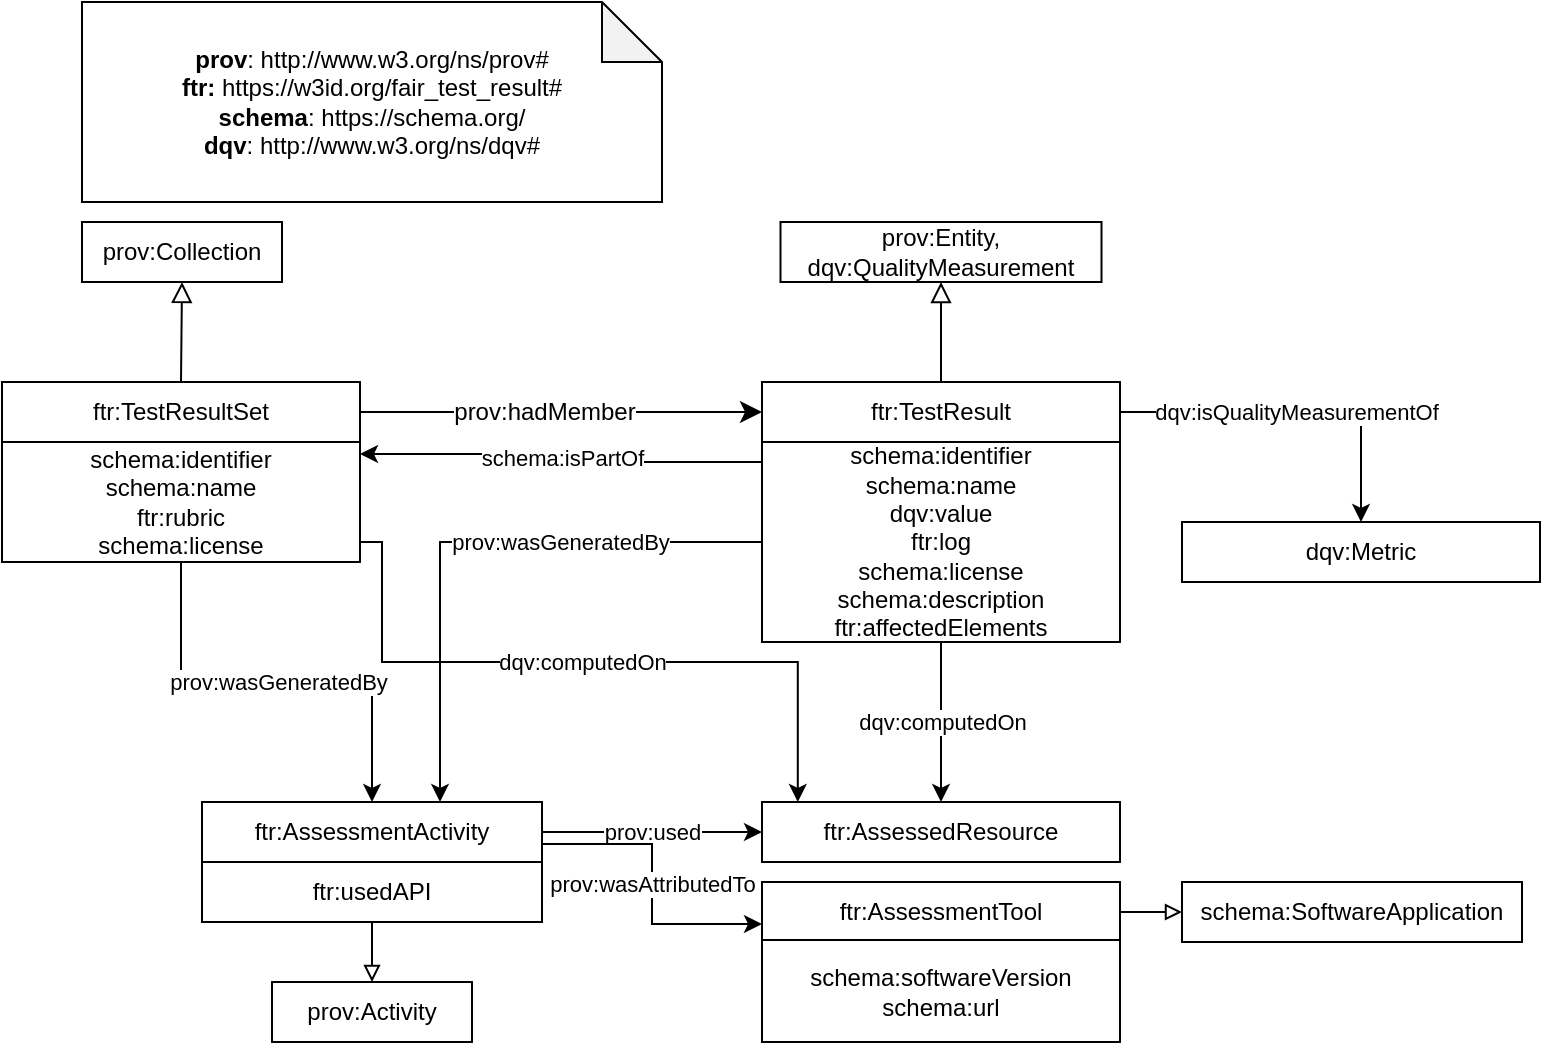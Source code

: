 <mxfile version="23.0.2" type="device">
  <diagram name="Page-1" id="vlnbumIxQ-X_5d-MInLh">
    <mxGraphModel dx="1050" dy="546" grid="1" gridSize="10" guides="1" tooltips="1" connect="1" arrows="1" fold="1" page="1" pageScale="1" pageWidth="850" pageHeight="1100" math="0" shadow="0">
      <root>
        <mxCell id="0" />
        <mxCell id="1" parent="0" />
        <mxCell id="vI-MFLkhHtfMaqCm2XP_-1" value="" style="endArrow=block;html=1;fontColor=#000099;exitX=0.5;exitY=0;exitDx=0;exitDy=0;endFill=0;entryX=0.5;entryY=1;entryDx=0;entryDy=0;endSize=8;arcSize=0;rounded=0;" edge="1" source="vI-MFLkhHtfMaqCm2XP_-10" target="vI-MFLkhHtfMaqCm2XP_-2" parent="1">
          <mxGeometry width="50" height="50" relative="1" as="geometry">
            <mxPoint x="-45" y="180" as="sourcePoint" />
            <mxPoint x="113.0" y="180" as="targetPoint" />
          </mxGeometry>
        </mxCell>
        <mxCell id="vI-MFLkhHtfMaqCm2XP_-2" value="prov:Collection" style="rounded=0;whiteSpace=wrap;html=1;snapToPoint=1;points=[[0.1,0],[0.2,0],[0.3,0],[0.4,0],[0.5,0],[0.6,0],[0.7,0],[0.8,0],[0.9,0],[0,0.1],[0,0.3],[0,0.5],[0,0.7],[0,0.9],[0.1,1],[0.2,1],[0.3,1],[0.4,1],[0.5,1],[0.6,1],[0.7,1],[0.8,1],[0.9,1],[1,0.1],[1,0.3],[1,0.5],[1,0.7],[1,0.9]];" vertex="1" parent="1">
          <mxGeometry x="180" y="140" width="100" height="30" as="geometry" />
        </mxCell>
        <mxCell id="vI-MFLkhHtfMaqCm2XP_-6" value="" style="endArrow=classic;html=1;exitX=1;exitY=0.5;exitDx=0;exitDy=0;entryX=0;entryY=0.5;entryDx=0;entryDy=0;endSize=8;arcSize=0;rounded=0;" edge="1" source="vI-MFLkhHtfMaqCm2XP_-10" target="vI-MFLkhHtfMaqCm2XP_-12" parent="1">
          <mxGeometry width="50" height="50" relative="1" as="geometry">
            <mxPoint x="210" y="328.33" as="sourcePoint" />
            <mxPoint x="422.0" y="328.33" as="targetPoint" />
          </mxGeometry>
        </mxCell>
        <mxCell id="vI-MFLkhHtfMaqCm2XP_-7" value="prov:hadMember" style="text;html=1;align=center;verticalAlign=middle;resizable=0;points=[];labelBackgroundColor=#ffffff;" vertex="1" connectable="0" parent="vI-MFLkhHtfMaqCm2XP_-6">
          <mxGeometry x="-0.127" relative="1" as="geometry">
            <mxPoint x="4.17" as="offset" />
          </mxGeometry>
        </mxCell>
        <mxCell id="vI-MFLkhHtfMaqCm2XP_-8" value="&lt;div&gt;&lt;b&gt;prov&lt;/b&gt;: http://www.w3.org/ns/prov#&lt;/div&gt;&lt;div&gt;&lt;b&gt;ftr:&lt;/b&gt; https://w3id.org/fair_test_result#&lt;br&gt;&lt;b&gt;schema&lt;/b&gt;: https://schema.org/&lt;/div&gt;&lt;div&gt;&lt;b&gt;dqv&lt;/b&gt;: http://www.w3.org/ns/dqv#&lt;/div&gt;" style="shape=note;whiteSpace=wrap;html=1;backgroundOutline=1;darkOpacity=0.05;" vertex="1" parent="1">
          <mxGeometry x="180" y="30" width="290" height="100" as="geometry" />
        </mxCell>
        <mxCell id="vI-MFLkhHtfMaqCm2XP_-19" value="prov:wasGeneratedBy" style="edgeStyle=orthogonalEdgeStyle;rounded=0;orthogonalLoop=1;jettySize=auto;html=1;exitX=0.5;exitY=1;exitDx=0;exitDy=0;entryX=0.5;entryY=0;entryDx=0;entryDy=0;" edge="1" parent="1" source="vI-MFLkhHtfMaqCm2XP_-9" target="vI-MFLkhHtfMaqCm2XP_-18">
          <mxGeometry relative="1" as="geometry" />
        </mxCell>
        <mxCell id="vI-MFLkhHtfMaqCm2XP_-33" value="dqv:computedOn" style="edgeStyle=orthogonalEdgeStyle;rounded=0;orthogonalLoop=1;jettySize=auto;html=1;exitX=1;exitY=0.7;exitDx=0;exitDy=0;entryX=0.1;entryY=0;entryDx=0;entryDy=0;" edge="1" parent="1" source="vI-MFLkhHtfMaqCm2XP_-9" target="vI-MFLkhHtfMaqCm2XP_-21">
          <mxGeometry relative="1" as="geometry">
            <Array as="points">
              <mxPoint x="319" y="300" />
              <mxPoint x="330" y="300" />
              <mxPoint x="330" y="360" />
              <mxPoint x="538" y="360" />
            </Array>
          </mxGeometry>
        </mxCell>
        <mxCell id="vI-MFLkhHtfMaqCm2XP_-9" value="schema:identifier&lt;br&gt;schema:name&lt;br&gt;ftr:rubric&lt;br&gt;schema:license" style="rounded=0;whiteSpace=wrap;html=1;snapToPoint=1;points=[[0.1,0],[0.2,0],[0.3,0],[0.4,0],[0.5,0],[0.6,0],[0.7,0],[0.8,0],[0.9,0],[0,0.1],[0,0.3],[0,0.5],[0,0.7],[0,0.9],[0.1,1],[0.2,1],[0.3,1],[0.4,1],[0.5,1],[0.6,1],[0.7,1],[0.8,1],[0.9,1],[1,0.1],[1,0.3],[1,0.5],[1,0.7],[1,0.9]];" vertex="1" parent="1">
          <mxGeometry x="140" y="250" width="179" height="60" as="geometry" />
        </mxCell>
        <mxCell id="vI-MFLkhHtfMaqCm2XP_-10" value="ftr:TestResultSet" style="rounded=0;whiteSpace=wrap;html=1;snapToPoint=1;points=[[0.1,0],[0.2,0],[0.3,0],[0.4,0],[0.5,0],[0.6,0],[0.7,0],[0.8,0],[0.9,0],[0,0.1],[0,0.3],[0,0.5],[0,0.7],[0,0.9],[0.1,1],[0.2,1],[0.3,1],[0.4,1],[0.5,1],[0.6,1],[0.7,1],[0.8,1],[0.9,1],[1,0.1],[1,0.3],[1,0.5],[1,0.7],[1,0.9]];" vertex="1" parent="1">
          <mxGeometry x="140" y="220.0" width="179" height="30" as="geometry" />
        </mxCell>
        <mxCell id="vI-MFLkhHtfMaqCm2XP_-20" value="prov:wasGeneratedBy" style="edgeStyle=orthogonalEdgeStyle;rounded=0;orthogonalLoop=1;jettySize=auto;html=1;exitX=0;exitY=0.5;exitDx=0;exitDy=0;entryX=0.7;entryY=0;entryDx=0;entryDy=0;" edge="1" parent="1" source="vI-MFLkhHtfMaqCm2XP_-11" target="vI-MFLkhHtfMaqCm2XP_-18">
          <mxGeometry x="-0.307" relative="1" as="geometry">
            <mxPoint x="400" y="430" as="targetPoint" />
            <mxPoint as="offset" />
          </mxGeometry>
        </mxCell>
        <mxCell id="vI-MFLkhHtfMaqCm2XP_-23" value="dqv:computedOn" style="edgeStyle=orthogonalEdgeStyle;rounded=0;orthogonalLoop=1;jettySize=auto;html=1;exitX=0.5;exitY=1;exitDx=0;exitDy=0;entryX=0.5;entryY=0;entryDx=0;entryDy=0;" edge="1" parent="1" source="vI-MFLkhHtfMaqCm2XP_-11" target="vI-MFLkhHtfMaqCm2XP_-21">
          <mxGeometry relative="1" as="geometry" />
        </mxCell>
        <mxCell id="vI-MFLkhHtfMaqCm2XP_-37" value="schema:isPartOf" style="edgeStyle=orthogonalEdgeStyle;rounded=0;orthogonalLoop=1;jettySize=auto;html=1;exitX=0;exitY=0.1;exitDx=0;exitDy=0;entryX=1;entryY=0.1;entryDx=0;entryDy=0;" edge="1" parent="1" source="vI-MFLkhHtfMaqCm2XP_-11" target="vI-MFLkhHtfMaqCm2XP_-9">
          <mxGeometry relative="1" as="geometry" />
        </mxCell>
        <mxCell id="vI-MFLkhHtfMaqCm2XP_-11" value="schema:identifier&lt;br&gt;schema:name&lt;br&gt;dqv:value&lt;br&gt;ftr:log&lt;br&gt;schema:license&lt;br&gt;schema:description&lt;br&gt;ftr:affectedElements" style="rounded=0;whiteSpace=wrap;html=1;snapToPoint=1;points=[[0.1,0],[0.2,0],[0.3,0],[0.4,0],[0.5,0],[0.6,0],[0.7,0],[0.8,0],[0.9,0],[0,0.1],[0,0.3],[0,0.5],[0,0.7],[0,0.9],[0.1,1],[0.2,1],[0.3,1],[0.4,1],[0.5,1],[0.6,1],[0.7,1],[0.8,1],[0.9,1],[1,0.1],[1,0.3],[1,0.5],[1,0.7],[1,0.9]];" vertex="1" parent="1">
          <mxGeometry x="520" y="250" width="179" height="100" as="geometry" />
        </mxCell>
        <mxCell id="vI-MFLkhHtfMaqCm2XP_-17" value="dqv:isQualityMeasurementOf" style="edgeStyle=orthogonalEdgeStyle;rounded=0;orthogonalLoop=1;jettySize=auto;html=1;exitX=1;exitY=0.5;exitDx=0;exitDy=0;" edge="1" parent="1" source="vI-MFLkhHtfMaqCm2XP_-12" target="vI-MFLkhHtfMaqCm2XP_-16">
          <mxGeometry relative="1" as="geometry" />
        </mxCell>
        <mxCell id="vI-MFLkhHtfMaqCm2XP_-12" value="ftr:TestResult" style="rounded=0;whiteSpace=wrap;html=1;snapToPoint=1;points=[[0.1,0],[0.2,0],[0.3,0],[0.4,0],[0.5,0],[0.6,0],[0.7,0],[0.8,0],[0.9,0],[0,0.1],[0,0.3],[0,0.5],[0,0.7],[0,0.9],[0.1,1],[0.2,1],[0.3,1],[0.4,1],[0.5,1],[0.6,1],[0.7,1],[0.8,1],[0.9,1],[1,0.1],[1,0.3],[1,0.5],[1,0.7],[1,0.9]];" vertex="1" parent="1">
          <mxGeometry x="520" y="220.0" width="179" height="30" as="geometry" />
        </mxCell>
        <mxCell id="vI-MFLkhHtfMaqCm2XP_-13" value="prov:Entity, &lt;br&gt;dqv:QualityMeasurement" style="rounded=0;whiteSpace=wrap;html=1;snapToPoint=1;points=[[0.1,0],[0.2,0],[0.3,0],[0.4,0],[0.5,0],[0.6,0],[0.7,0],[0.8,0],[0.9,0],[0,0.1],[0,0.3],[0,0.5],[0,0.7],[0,0.9],[0.1,1],[0.2,1],[0.3,1],[0.4,1],[0.5,1],[0.6,1],[0.7,1],[0.8,1],[0.9,1],[1,0.1],[1,0.3],[1,0.5],[1,0.7],[1,0.9]];" vertex="1" parent="1">
          <mxGeometry x="529.25" y="140" width="160.5" height="30" as="geometry" />
        </mxCell>
        <mxCell id="vI-MFLkhHtfMaqCm2XP_-14" value="" style="endArrow=block;html=1;fontColor=#000099;exitX=0.5;exitY=0;exitDx=0;exitDy=0;endFill=0;entryX=0.5;entryY=1;entryDx=0;entryDy=0;endSize=8;arcSize=0;rounded=0;" edge="1" parent="1" source="vI-MFLkhHtfMaqCm2XP_-12" target="vI-MFLkhHtfMaqCm2XP_-13">
          <mxGeometry width="50" height="50" relative="1" as="geometry">
            <mxPoint x="270" y="250" as="sourcePoint" />
            <mxPoint x="270" y="180" as="targetPoint" />
          </mxGeometry>
        </mxCell>
        <mxCell id="vI-MFLkhHtfMaqCm2XP_-16" value="dqv:Metric" style="rounded=0;whiteSpace=wrap;html=1;snapToPoint=1;points=[[0.1,0],[0.2,0],[0.3,0],[0.4,0],[0.5,0],[0.6,0],[0.7,0],[0.8,0],[0.9,0],[0,0.1],[0,0.3],[0,0.5],[0,0.7],[0,0.9],[0.1,1],[0.2,1],[0.3,1],[0.4,1],[0.5,1],[0.6,1],[0.7,1],[0.8,1],[0.9,1],[1,0.1],[1,0.3],[1,0.5],[1,0.7],[1,0.9]];" vertex="1" parent="1">
          <mxGeometry x="730" y="290.0" width="179" height="30" as="geometry" />
        </mxCell>
        <mxCell id="vI-MFLkhHtfMaqCm2XP_-22" value="prov:used" style="edgeStyle=orthogonalEdgeStyle;rounded=0;orthogonalLoop=1;jettySize=auto;html=1;exitX=1;exitY=0.5;exitDx=0;exitDy=0;" edge="1" parent="1" source="vI-MFLkhHtfMaqCm2XP_-18" target="vI-MFLkhHtfMaqCm2XP_-21">
          <mxGeometry relative="1" as="geometry" />
        </mxCell>
        <mxCell id="vI-MFLkhHtfMaqCm2XP_-25" style="edgeStyle=orthogonalEdgeStyle;rounded=0;orthogonalLoop=1;jettySize=auto;html=1;exitX=0.5;exitY=1;exitDx=0;exitDy=0;entryX=0.5;entryY=0;entryDx=0;entryDy=0;endArrow=block;endFill=0;" edge="1" parent="1" source="vI-MFLkhHtfMaqCm2XP_-18" target="vI-MFLkhHtfMaqCm2XP_-24">
          <mxGeometry relative="1" as="geometry" />
        </mxCell>
        <mxCell id="vI-MFLkhHtfMaqCm2XP_-18" value="ftr:AssessmentActivity" style="rounded=0;whiteSpace=wrap;html=1;snapToPoint=1;points=[[0.1,0],[0.2,0],[0.3,0],[0.4,0],[0.5,0],[0.6,0],[0.7,0],[0.8,0],[0.9,0],[0,0.1],[0,0.3],[0,0.5],[0,0.7],[0,0.9],[0.1,1],[0.2,1],[0.3,1],[0.4,1],[0.5,1],[0.6,1],[0.7,1],[0.8,1],[0.9,1],[1,0.1],[1,0.3],[1,0.5],[1,0.7],[1,0.9]];" vertex="1" parent="1">
          <mxGeometry x="240" y="430" width="170" height="30" as="geometry" />
        </mxCell>
        <mxCell id="vI-MFLkhHtfMaqCm2XP_-21" value="ftr:AssessedResource" style="rounded=0;whiteSpace=wrap;html=1;snapToPoint=1;points=[[0.1,0],[0.2,0],[0.3,0],[0.4,0],[0.5,0],[0.6,0],[0.7,0],[0.8,0],[0.9,0],[0,0.1],[0,0.3],[0,0.5],[0,0.7],[0,0.9],[0.1,1],[0.2,1],[0.3,1],[0.4,1],[0.5,1],[0.6,1],[0.7,1],[0.8,1],[0.9,1],[1,0.1],[1,0.3],[1,0.5],[1,0.7],[1,0.9]];" vertex="1" parent="1">
          <mxGeometry x="520" y="430.0" width="179" height="30" as="geometry" />
        </mxCell>
        <mxCell id="vI-MFLkhHtfMaqCm2XP_-24" value="prov:Activity" style="rounded=0;whiteSpace=wrap;html=1;snapToPoint=1;points=[[0.1,0],[0.2,0],[0.3,0],[0.4,0],[0.5,0],[0.6,0],[0.7,0],[0.8,0],[0.9,0],[0,0.1],[0,0.3],[0,0.5],[0,0.7],[0,0.9],[0.1,1],[0.2,1],[0.3,1],[0.4,1],[0.5,1],[0.6,1],[0.7,1],[0.8,1],[0.9,1],[1,0.1],[1,0.3],[1,0.5],[1,0.7],[1,0.9]];" vertex="1" parent="1">
          <mxGeometry x="275" y="520" width="100" height="30" as="geometry" />
        </mxCell>
        <mxCell id="vI-MFLkhHtfMaqCm2XP_-26" value="ftr:usedAPI" style="rounded=0;whiteSpace=wrap;html=1;snapToPoint=1;points=[[0.1,0],[0.2,0],[0.3,0],[0.4,0],[0.5,0],[0.6,0],[0.7,0],[0.8,0],[0.9,0],[0,0.1],[0,0.3],[0,0.5],[0,0.7],[0,0.9],[0.1,1],[0.2,1],[0.3,1],[0.4,1],[0.5,1],[0.6,1],[0.7,1],[0.8,1],[0.9,1],[1,0.1],[1,0.3],[1,0.5],[1,0.7],[1,0.9]];" vertex="1" parent="1">
          <mxGeometry x="240" y="460" width="170" height="30" as="geometry" />
        </mxCell>
        <mxCell id="vI-MFLkhHtfMaqCm2XP_-31" style="edgeStyle=orthogonalEdgeStyle;rounded=0;orthogonalLoop=1;jettySize=auto;html=1;exitX=1;exitY=0.5;exitDx=0;exitDy=0;entryX=0;entryY=0.5;entryDx=0;entryDy=0;endArrow=block;endFill=0;" edge="1" parent="1" source="vI-MFLkhHtfMaqCm2XP_-27" target="vI-MFLkhHtfMaqCm2XP_-30">
          <mxGeometry relative="1" as="geometry" />
        </mxCell>
        <mxCell id="vI-MFLkhHtfMaqCm2XP_-27" value="ftr:AssessmentTool" style="rounded=0;whiteSpace=wrap;html=1;snapToPoint=1;points=[[0.1,0],[0.2,0],[0.3,0],[0.4,0],[0.5,0],[0.6,0],[0.7,0],[0.8,0],[0.9,0],[0,0.1],[0,0.3],[0,0.5],[0,0.7],[0,0.9],[0.1,1],[0.2,1],[0.3,1],[0.4,1],[0.5,1],[0.6,1],[0.7,1],[0.8,1],[0.9,1],[1,0.1],[1,0.3],[1,0.5],[1,0.7],[1,0.9]];" vertex="1" parent="1">
          <mxGeometry x="520" y="470.0" width="179" height="30" as="geometry" />
        </mxCell>
        <mxCell id="vI-MFLkhHtfMaqCm2XP_-28" value="prov:wasAttributedTo" style="edgeStyle=orthogonalEdgeStyle;rounded=0;orthogonalLoop=1;jettySize=auto;html=1;exitX=1;exitY=0.7;exitDx=0;exitDy=0;entryX=0;entryY=0.7;entryDx=0;entryDy=0;" edge="1" parent="1" source="vI-MFLkhHtfMaqCm2XP_-18" target="vI-MFLkhHtfMaqCm2XP_-27">
          <mxGeometry relative="1" as="geometry">
            <mxPoint x="420" y="455" as="sourcePoint" />
            <mxPoint x="500" y="455" as="targetPoint" />
          </mxGeometry>
        </mxCell>
        <mxCell id="vI-MFLkhHtfMaqCm2XP_-29" value="schema:softwareVersion&lt;br&gt;schema:url" style="rounded=0;whiteSpace=wrap;html=1;snapToPoint=1;points=[[0.1,0],[0.2,0],[0.3,0],[0.4,0],[0.5,0],[0.6,0],[0.7,0],[0.8,0],[0.9,0],[0,0.1],[0,0.3],[0,0.5],[0,0.7],[0,0.9],[0.1,1],[0.2,1],[0.3,1],[0.4,1],[0.5,1],[0.6,1],[0.7,1],[0.8,1],[0.9,1],[1,0.1],[1,0.3],[1,0.5],[1,0.7],[1,0.9]];" vertex="1" parent="1">
          <mxGeometry x="520" y="499" width="179" height="51" as="geometry" />
        </mxCell>
        <mxCell id="vI-MFLkhHtfMaqCm2XP_-30" value="schema:SoftwareApplication" style="rounded=0;whiteSpace=wrap;html=1;snapToPoint=1;points=[[0.1,0],[0.2,0],[0.3,0],[0.4,0],[0.5,0],[0.6,0],[0.7,0],[0.8,0],[0.9,0],[0,0.1],[0,0.3],[0,0.5],[0,0.7],[0,0.9],[0.1,1],[0.2,1],[0.3,1],[0.4,1],[0.5,1],[0.6,1],[0.7,1],[0.8,1],[0.9,1],[1,0.1],[1,0.3],[1,0.5],[1,0.7],[1,0.9]];" vertex="1" parent="1">
          <mxGeometry x="730" y="470" width="170" height="30" as="geometry" />
        </mxCell>
      </root>
    </mxGraphModel>
  </diagram>
</mxfile>
